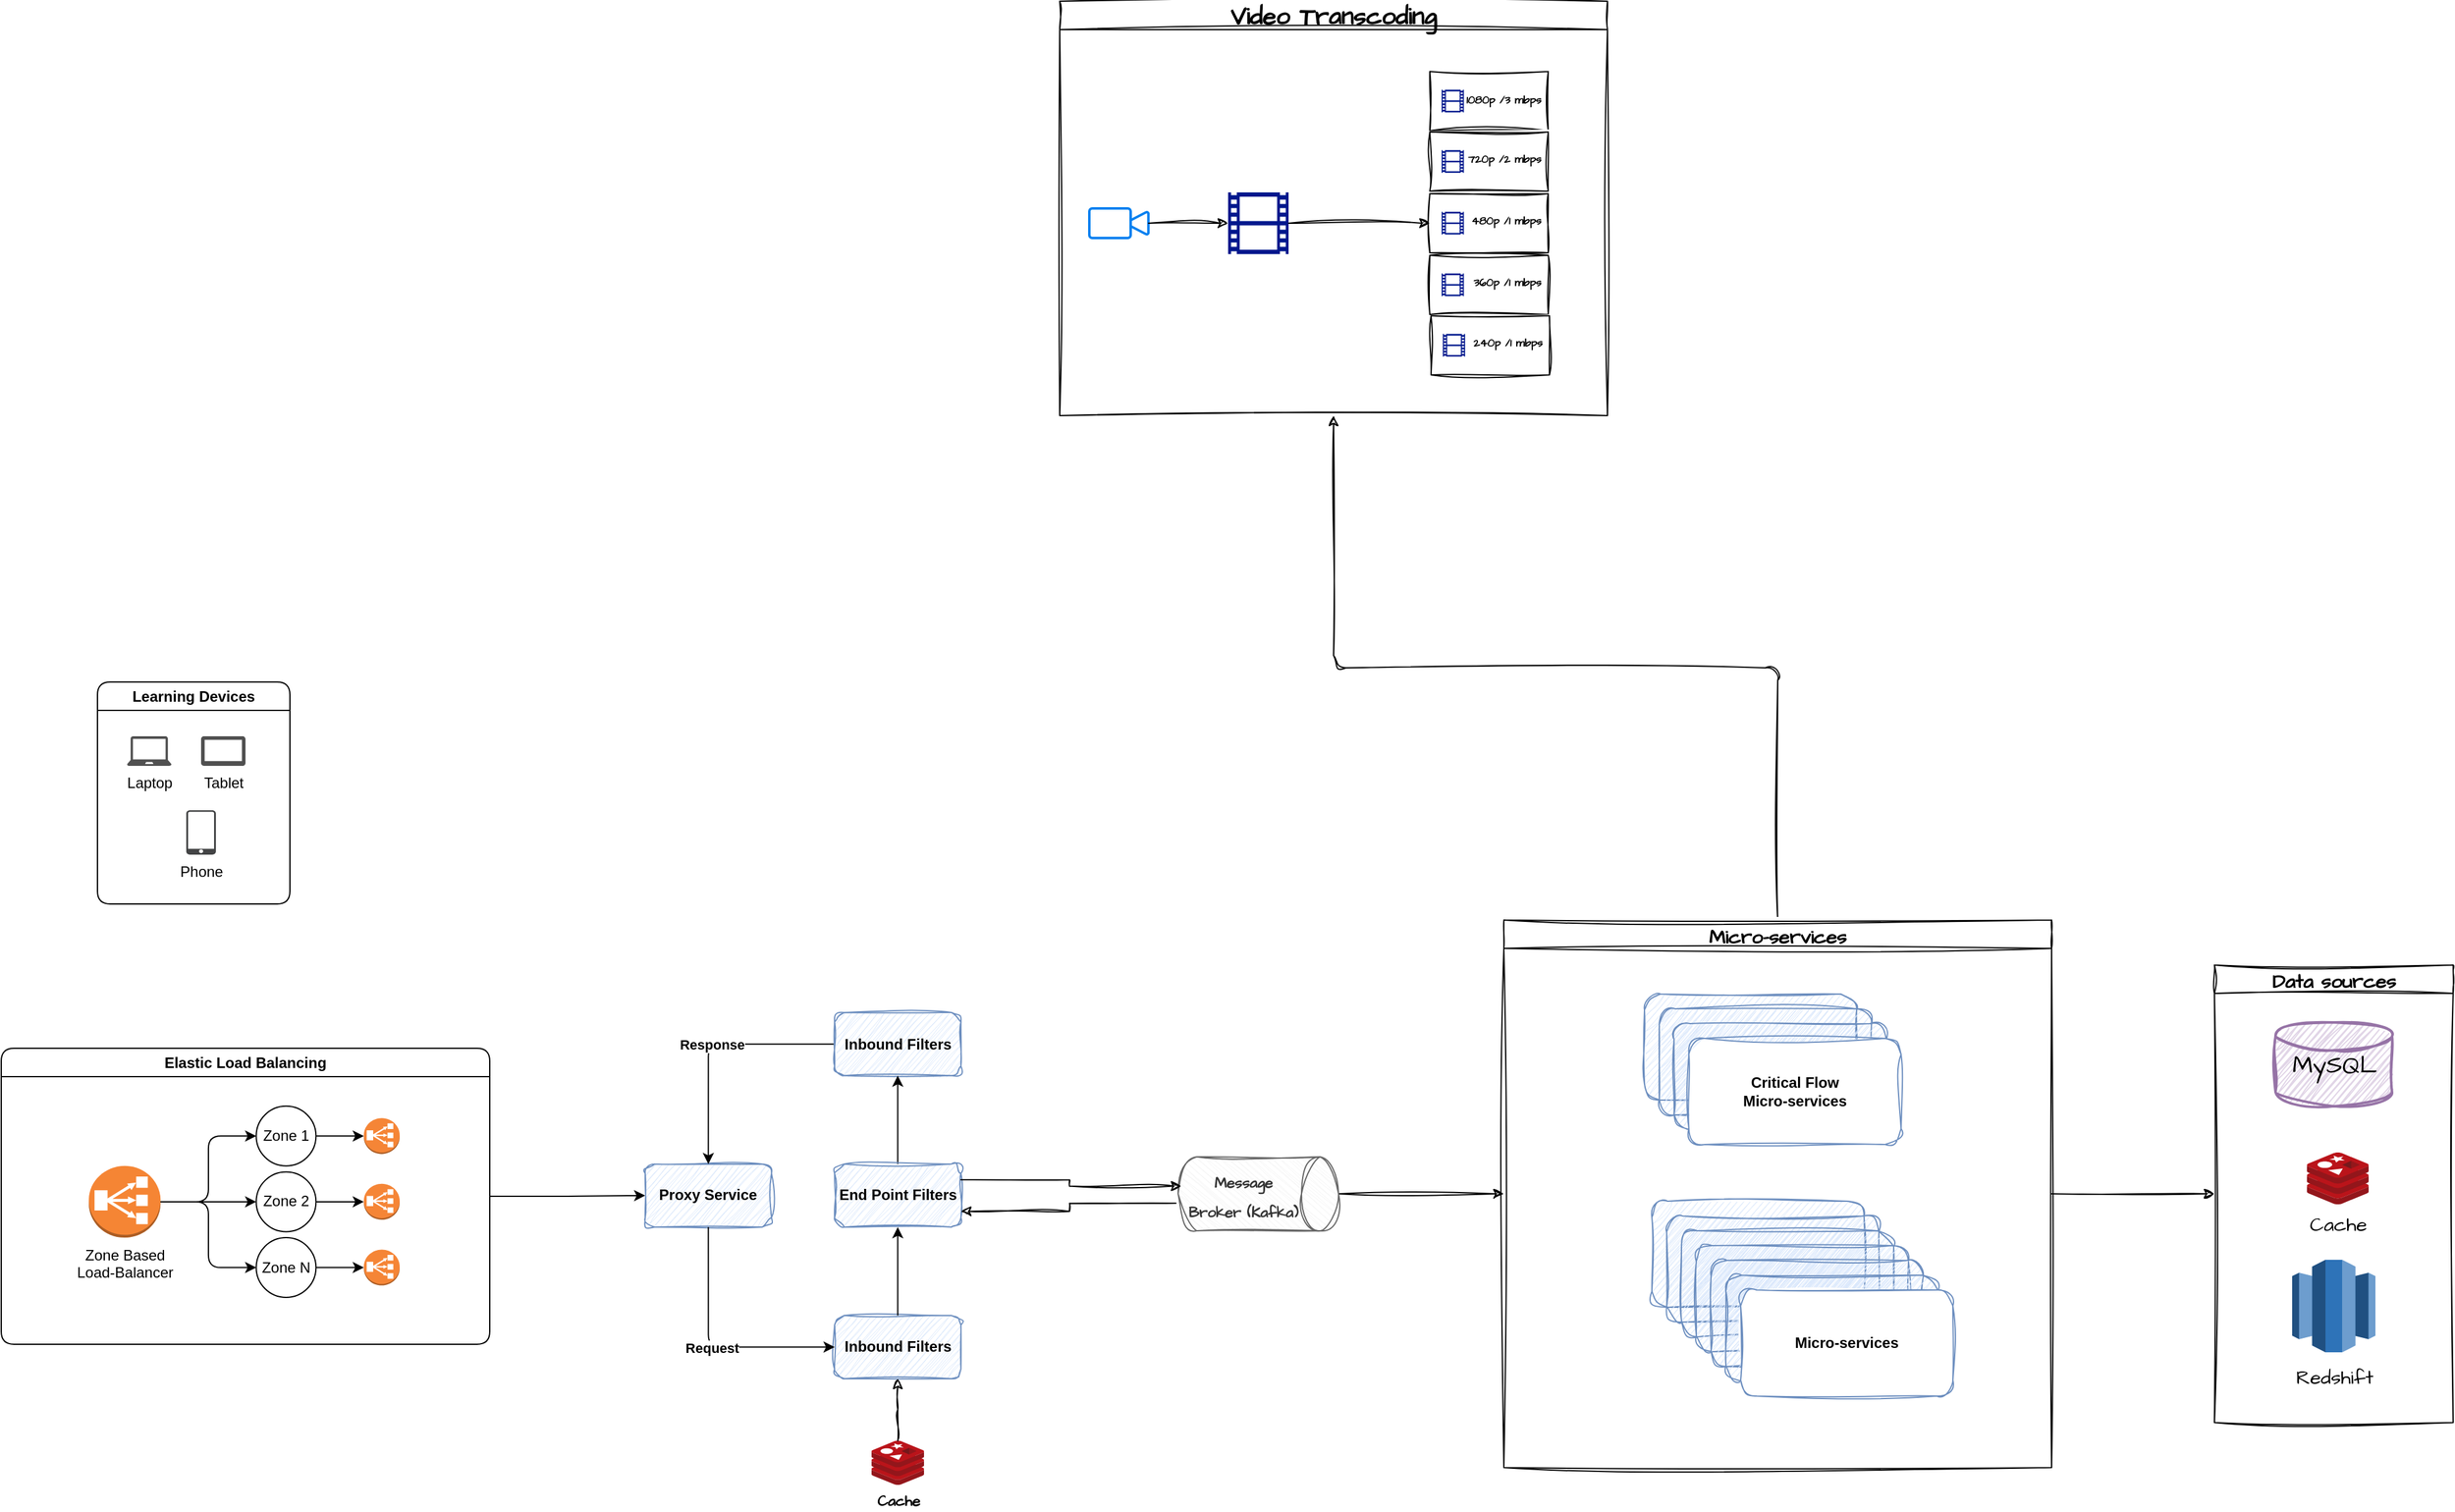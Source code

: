 <mxfile version="22.1.18" type="github">
  <diagram name="Page-1" id="VbFeioPStskT5qOx0-Zx">
    <mxGraphModel dx="2943" dy="2090" grid="1" gridSize="12" guides="1" tooltips="1" connect="1" arrows="1" fold="1" page="1" pageScale="1" pageWidth="850" pageHeight="1100" math="0" shadow="0">
      <root>
        <mxCell id="0" />
        <mxCell id="1" parent="0" />
        <mxCell id="Sxqkspv0LIIan3AOKL-r-10" value="Learning Devices" style="swimlane;whiteSpace=wrap;html=1;rounded=1;" vertex="1" parent="1">
          <mxGeometry x="-192" y="204" width="156" height="180" as="geometry" />
        </mxCell>
        <mxCell id="Sxqkspv0LIIan3AOKL-r-15" value="" style="group;rounded=1;movable=1;resizable=1;rotatable=1;deletable=1;editable=1;locked=0;connectable=1;" vertex="1" connectable="0" parent="Sxqkspv0LIIan3AOKL-r-10">
          <mxGeometry x="24" y="44" width="108" height="96" as="geometry" />
        </mxCell>
        <mxCell id="Sxqkspv0LIIan3AOKL-r-11" value="Laptop" style="sketch=0;pointerEvents=1;shadow=0;dashed=0;html=1;strokeColor=none;fillColor=#505050;labelPosition=center;verticalLabelPosition=bottom;verticalAlign=top;outlineConnect=0;align=center;shape=mxgraph.office.devices.laptop;rounded=1;" vertex="1" parent="Sxqkspv0LIIan3AOKL-r-15">
          <mxGeometry width="36" height="24" as="geometry" />
        </mxCell>
        <mxCell id="Sxqkspv0LIIan3AOKL-r-12" value="Tablet" style="sketch=0;pointerEvents=1;shadow=0;dashed=0;html=1;strokeColor=none;fillColor=#505050;labelPosition=center;verticalLabelPosition=bottom;verticalAlign=top;outlineConnect=0;align=center;shape=mxgraph.office.devices.tablet_android;rounded=1;" vertex="1" parent="Sxqkspv0LIIan3AOKL-r-15">
          <mxGeometry x="60" width="36" height="24" as="geometry" />
        </mxCell>
        <mxCell id="Sxqkspv0LIIan3AOKL-r-13" value="Phone" style="sketch=0;pointerEvents=1;shadow=0;dashed=0;html=1;strokeColor=none;fillColor=#434445;aspect=fixed;labelPosition=center;verticalLabelPosition=bottom;verticalAlign=top;align=center;outlineConnect=0;shape=mxgraph.vvd.phone;rounded=1;" vertex="1" parent="Sxqkspv0LIIan3AOKL-r-15">
          <mxGeometry x="48" y="60" width="24" height="36" as="geometry" />
        </mxCell>
        <mxCell id="Sxqkspv0LIIan3AOKL-r-42" style="edgeStyle=orthogonalEdgeStyle;rounded=1;orthogonalLoop=1;jettySize=auto;html=1;entryX=0;entryY=0.5;entryDx=0;entryDy=0;" edge="1" parent="1" source="Sxqkspv0LIIan3AOKL-r-21" target="Sxqkspv0LIIan3AOKL-r-41">
          <mxGeometry relative="1" as="geometry" />
        </mxCell>
        <mxCell id="Sxqkspv0LIIan3AOKL-r-21" value="Elastic Load Balancing" style="swimlane;whiteSpace=wrap;html=1;rounded=1;movable=1;resizable=1;rotatable=1;deletable=1;editable=1;locked=0;connectable=1;" vertex="1" parent="1">
          <mxGeometry x="-270" y="501" width="396" height="240" as="geometry" />
        </mxCell>
        <mxCell id="Sxqkspv0LIIan3AOKL-r-59" value="" style="group;movable=1;resizable=1;rotatable=1;deletable=1;editable=1;locked=0;connectable=1;" vertex="1" connectable="0" parent="Sxqkspv0LIIan3AOKL-r-21">
          <mxGeometry x="71" y="46.92" width="252" height="155.08" as="geometry" />
        </mxCell>
        <mxCell id="Sxqkspv0LIIan3AOKL-r-17" value="Zone Based &lt;br&gt;Load-Balancer" style="outlineConnect=0;dashed=0;verticalLabelPosition=bottom;verticalAlign=top;align=center;html=1;shape=mxgraph.aws3.classic_load_balancer;fillColor=#F58534;gradientColor=none;rounded=1;movable=1;resizable=1;rotatable=1;deletable=1;editable=1;locked=0;connectable=1;" vertex="1" parent="Sxqkspv0LIIan3AOKL-r-59">
          <mxGeometry y="48.462" width="58.154" height="58.155" as="geometry" />
        </mxCell>
        <mxCell id="Sxqkspv0LIIan3AOKL-r-26" style="edgeStyle=orthogonalEdgeStyle;rounded=1;orthogonalLoop=1;jettySize=auto;html=1;entryX=0;entryY=0.5;entryDx=0;entryDy=0;curved=0;movable=1;resizable=1;rotatable=1;deletable=1;editable=1;locked=0;connectable=1;" edge="1" parent="Sxqkspv0LIIan3AOKL-r-59" source="Sxqkspv0LIIan3AOKL-r-17" target="Sxqkspv0LIIan3AOKL-r-22">
          <mxGeometry relative="1" as="geometry" />
        </mxCell>
        <mxCell id="Sxqkspv0LIIan3AOKL-r-28" style="edgeStyle=orthogonalEdgeStyle;rounded=1;orthogonalLoop=1;jettySize=auto;html=1;entryX=0;entryY=0.5;entryDx=0;entryDy=0;movable=1;resizable=1;rotatable=1;deletable=1;editable=1;locked=0;connectable=1;" edge="1" parent="Sxqkspv0LIIan3AOKL-r-59" source="Sxqkspv0LIIan3AOKL-r-17" target="Sxqkspv0LIIan3AOKL-r-23">
          <mxGeometry relative="1" as="geometry" />
        </mxCell>
        <mxCell id="Sxqkspv0LIIan3AOKL-r-29" style="edgeStyle=orthogonalEdgeStyle;rounded=1;orthogonalLoop=1;jettySize=auto;html=1;entryX=0;entryY=0.5;entryDx=0;entryDy=0;movable=1;resizable=1;rotatable=1;deletable=1;editable=1;locked=0;connectable=1;" edge="1" parent="Sxqkspv0LIIan3AOKL-r-59" source="Sxqkspv0LIIan3AOKL-r-17" target="Sxqkspv0LIIan3AOKL-r-24">
          <mxGeometry relative="1" as="geometry" />
        </mxCell>
        <mxCell id="Sxqkspv0LIIan3AOKL-r-55" value="" style="group" vertex="1" connectable="0" parent="Sxqkspv0LIIan3AOKL-r-59">
          <mxGeometry x="135.692" y="53.309" width="116.308" height="48.462" as="geometry" />
        </mxCell>
        <mxCell id="Sxqkspv0LIIan3AOKL-r-32" value="" style="outlineConnect=0;dashed=0;verticalLabelPosition=bottom;verticalAlign=top;align=center;html=1;shape=mxgraph.aws3.classic_load_balancer;fillColor=#F58536;gradientColor=none;rounded=1;movable=1;resizable=1;rotatable=1;deletable=1;editable=1;locked=0;connectable=1;" vertex="1" parent="Sxqkspv0LIIan3AOKL-r-55">
          <mxGeometry x="87.231" y="9.693" width="29.077" height="29.078" as="geometry" />
        </mxCell>
        <mxCell id="Sxqkspv0LIIan3AOKL-r-23" value="Zone 2" style="ellipse;whiteSpace=wrap;html=1;aspect=fixed;rounded=1;movable=1;resizable=1;rotatable=1;deletable=1;editable=1;locked=0;connectable=1;" vertex="1" parent="Sxqkspv0LIIan3AOKL-r-55">
          <mxGeometry width="48.462" height="48.462" as="geometry" />
        </mxCell>
        <mxCell id="Sxqkspv0LIIan3AOKL-r-34" style="edgeStyle=orthogonalEdgeStyle;rounded=1;orthogonalLoop=1;jettySize=auto;html=1;entryX=0;entryY=0.5;entryDx=0;entryDy=0;entryPerimeter=0;movable=1;resizable=1;rotatable=1;deletable=1;editable=1;locked=0;connectable=1;" edge="1" parent="Sxqkspv0LIIan3AOKL-r-55" source="Sxqkspv0LIIan3AOKL-r-23" target="Sxqkspv0LIIan3AOKL-r-32">
          <mxGeometry relative="1" as="geometry" />
        </mxCell>
        <mxCell id="Sxqkspv0LIIan3AOKL-r-56" value="" style="group" vertex="1" connectable="0" parent="Sxqkspv0LIIan3AOKL-r-59">
          <mxGeometry x="135.692" y="106.618" width="116.308" height="48.462" as="geometry" />
        </mxCell>
        <mxCell id="Sxqkspv0LIIan3AOKL-r-31" value="" style="outlineConnect=0;dashed=0;verticalLabelPosition=bottom;verticalAlign=top;align=center;html=1;shape=mxgraph.aws3.classic_load_balancer;fillColor=#F58536;gradientColor=none;rounded=1;movable=1;resizable=1;rotatable=1;deletable=1;editable=1;locked=0;connectable=1;" vertex="1" parent="Sxqkspv0LIIan3AOKL-r-56">
          <mxGeometry x="87.231" y="9.693" width="29.077" height="29.078" as="geometry" />
        </mxCell>
        <mxCell id="Sxqkspv0LIIan3AOKL-r-24" value="Zone N" style="ellipse;whiteSpace=wrap;html=1;aspect=fixed;rounded=1;movable=1;resizable=1;rotatable=1;deletable=1;editable=1;locked=0;connectable=1;" vertex="1" parent="Sxqkspv0LIIan3AOKL-r-56">
          <mxGeometry width="48.462" height="48.462" as="geometry" />
        </mxCell>
        <mxCell id="Sxqkspv0LIIan3AOKL-r-35" style="edgeStyle=orthogonalEdgeStyle;rounded=1;orthogonalLoop=1;jettySize=auto;html=1;entryX=0;entryY=0.5;entryDx=0;entryDy=0;entryPerimeter=0;movable=1;resizable=1;rotatable=1;deletable=1;editable=1;locked=0;connectable=1;" edge="1" parent="Sxqkspv0LIIan3AOKL-r-56" source="Sxqkspv0LIIan3AOKL-r-24" target="Sxqkspv0LIIan3AOKL-r-31">
          <mxGeometry relative="1" as="geometry" />
        </mxCell>
        <mxCell id="Sxqkspv0LIIan3AOKL-r-57" value="" style="group" vertex="1" connectable="0" parent="Sxqkspv0LIIan3AOKL-r-59">
          <mxGeometry x="135.692" width="116.308" height="48.462" as="geometry" />
        </mxCell>
        <mxCell id="Sxqkspv0LIIan3AOKL-r-30" value="" style="outlineConnect=0;dashed=0;verticalLabelPosition=bottom;verticalAlign=top;align=center;html=1;shape=mxgraph.aws3.classic_load_balancer;fillColor=#F58536;gradientColor=none;rounded=1;movable=1;resizable=1;rotatable=1;deletable=1;editable=1;locked=0;connectable=1;" vertex="1" parent="Sxqkspv0LIIan3AOKL-r-57">
          <mxGeometry x="87.231" y="9.693" width="29.077" height="29.078" as="geometry" />
        </mxCell>
        <mxCell id="Sxqkspv0LIIan3AOKL-r-22" value="Zone 1" style="ellipse;whiteSpace=wrap;html=1;aspect=fixed;rounded=1;movable=1;resizable=1;rotatable=1;deletable=1;editable=1;locked=0;connectable=1;" vertex="1" parent="Sxqkspv0LIIan3AOKL-r-57">
          <mxGeometry width="48.462" height="48.462" as="geometry" />
        </mxCell>
        <mxCell id="Sxqkspv0LIIan3AOKL-r-33" style="edgeStyle=orthogonalEdgeStyle;rounded=1;orthogonalLoop=1;jettySize=auto;html=1;entryX=0;entryY=0.5;entryDx=0;entryDy=0;entryPerimeter=0;movable=1;resizable=1;rotatable=1;deletable=1;editable=1;locked=0;connectable=1;" edge="1" parent="Sxqkspv0LIIan3AOKL-r-57" source="Sxqkspv0LIIan3AOKL-r-22" target="Sxqkspv0LIIan3AOKL-r-30">
          <mxGeometry relative="1" as="geometry" />
        </mxCell>
        <mxCell id="Sxqkspv0LIIan3AOKL-r-62" value="" style="group" vertex="1" connectable="0" parent="1">
          <mxGeometry x="252" y="472" width="255.9" height="383" as="geometry" />
        </mxCell>
        <mxCell id="Sxqkspv0LIIan3AOKL-r-60" value="&lt;b&gt;Cache&lt;/b&gt;" style="image;sketch=0;aspect=fixed;html=1;points=[];align=center;fontSize=12;image=img/lib/mscae/Cache_Redis_Product.svg;hachureGap=4;jiggle=2;curveFitting=1;fontFamily=Architects Daughter;fontSource=https%3A%2F%2Ffonts.googleapis.com%2Fcss%3Ffamily%3DArchitects%2BDaughter;" vertex="1" parent="Sxqkspv0LIIan3AOKL-r-62">
          <mxGeometry x="183.395" y="347.174" width="42.65" height="35.826" as="geometry" />
        </mxCell>
        <mxCell id="Sxqkspv0LIIan3AOKL-r-41" value="Proxy Service" style="rounded=1;whiteSpace=wrap;html=1;fillColor=#dae8fc;strokeColor=#6c8ebf;fontStyle=1;sketch=1;curveFitting=1;jiggle=2;" vertex="1" parent="Sxqkspv0LIIan3AOKL-r-62">
          <mxGeometry y="122.833" width="102.36" height="51.18" as="geometry" />
        </mxCell>
        <mxCell id="Sxqkspv0LIIan3AOKL-r-43" value="Inbound Filters" style="rounded=1;whiteSpace=wrap;html=1;fillColor=#dae8fc;strokeColor=#6c8ebf;fontStyle=1;sketch=1;curveFitting=1;jiggle=2;" vertex="1" parent="Sxqkspv0LIIan3AOKL-r-62">
          <mxGeometry x="153.54" y="245.666" width="102.36" height="51.18" as="geometry" />
        </mxCell>
        <mxCell id="Sxqkspv0LIIan3AOKL-r-61" style="edgeStyle=orthogonalEdgeStyle;rounded=0;sketch=1;hachureGap=4;jiggle=2;curveFitting=1;orthogonalLoop=1;jettySize=auto;html=1;entryX=0.5;entryY=1;entryDx=0;entryDy=0;fontFamily=Architects Daughter;fontSource=https%3A%2F%2Ffonts.googleapis.com%2Fcss%3Ffamily%3DArchitects%2BDaughter;fontSize=16;" edge="1" parent="Sxqkspv0LIIan3AOKL-r-62" source="Sxqkspv0LIIan3AOKL-r-60" target="Sxqkspv0LIIan3AOKL-r-43">
          <mxGeometry relative="1" as="geometry" />
        </mxCell>
        <mxCell id="Sxqkspv0LIIan3AOKL-r-45" style="edgeStyle=orthogonalEdgeStyle;rounded=1;orthogonalLoop=1;jettySize=auto;html=1;entryX=0;entryY=0.5;entryDx=0;entryDy=0;exitX=0.5;exitY=1;exitDx=0;exitDy=0;" edge="1" parent="Sxqkspv0LIIan3AOKL-r-62" source="Sxqkspv0LIIan3AOKL-r-41" target="Sxqkspv0LIIan3AOKL-r-43">
          <mxGeometry relative="1" as="geometry" />
        </mxCell>
        <mxCell id="Sxqkspv0LIIan3AOKL-r-54" value="&lt;b&gt;Request&lt;/b&gt;" style="edgeLabel;html=1;align=center;verticalAlign=middle;resizable=0;points=[];" vertex="1" connectable="0" parent="Sxqkspv0LIIan3AOKL-r-45">
          <mxGeometry relative="1" as="geometry">
            <mxPoint as="offset" />
          </mxGeometry>
        </mxCell>
        <mxCell id="Sxqkspv0LIIan3AOKL-r-47" style="edgeStyle=orthogonalEdgeStyle;rounded=1;orthogonalLoop=1;jettySize=auto;html=1;entryX=0.5;entryY=0;entryDx=0;entryDy=0;" edge="1" parent="Sxqkspv0LIIan3AOKL-r-62" source="Sxqkspv0LIIan3AOKL-r-46" target="Sxqkspv0LIIan3AOKL-r-41">
          <mxGeometry relative="1" as="geometry" />
        </mxCell>
        <mxCell id="Sxqkspv0LIIan3AOKL-r-49" value="Text" style="edgeLabel;html=1;align=center;verticalAlign=middle;resizable=0;points=[];" vertex="1" connectable="0" parent="Sxqkspv0LIIan3AOKL-r-47">
          <mxGeometry relative="1" as="geometry">
            <mxPoint as="offset" />
          </mxGeometry>
        </mxCell>
        <mxCell id="Sxqkspv0LIIan3AOKL-r-50" value="&lt;b&gt;Response&lt;/b&gt;" style="edgeLabel;html=1;align=center;verticalAlign=middle;resizable=0;points=[];" vertex="1" connectable="0" parent="Sxqkspv0LIIan3AOKL-r-47">
          <mxGeometry relative="1" as="geometry">
            <mxPoint as="offset" />
          </mxGeometry>
        </mxCell>
        <mxCell id="Sxqkspv0LIIan3AOKL-r-46" value="Inbound Filters" style="rounded=1;whiteSpace=wrap;html=1;fillColor=#dae8fc;strokeColor=#6c8ebf;fontStyle=1;shadow=0;sketch=1;curveFitting=1;jiggle=2;" vertex="1" parent="Sxqkspv0LIIan3AOKL-r-62">
          <mxGeometry x="153.54" width="102.36" height="51.18" as="geometry" />
        </mxCell>
        <mxCell id="Sxqkspv0LIIan3AOKL-r-53" style="edgeStyle=orthogonalEdgeStyle;rounded=0;orthogonalLoop=1;jettySize=auto;html=1;" edge="1" parent="Sxqkspv0LIIan3AOKL-r-62" source="Sxqkspv0LIIan3AOKL-r-51" target="Sxqkspv0LIIan3AOKL-r-46">
          <mxGeometry relative="1" as="geometry" />
        </mxCell>
        <mxCell id="Sxqkspv0LIIan3AOKL-r-51" value="End Point Filters" style="rounded=1;whiteSpace=wrap;html=1;fillColor=#dae8fc;strokeColor=#6c8ebf;fontStyle=1;sketch=1;curveFitting=1;jiggle=2;" vertex="1" parent="Sxqkspv0LIIan3AOKL-r-62">
          <mxGeometry x="153.54" y="122.833" width="102.36" height="51.18" as="geometry" />
        </mxCell>
        <mxCell id="Sxqkspv0LIIan3AOKL-r-52" style="edgeStyle=orthogonalEdgeStyle;rounded=0;orthogonalLoop=1;jettySize=auto;html=1;entryX=0.5;entryY=1;entryDx=0;entryDy=0;" edge="1" parent="Sxqkspv0LIIan3AOKL-r-62" source="Sxqkspv0LIIan3AOKL-r-43" target="Sxqkspv0LIIan3AOKL-r-51">
          <mxGeometry relative="1" as="geometry" />
        </mxCell>
        <mxCell id="Sxqkspv0LIIan3AOKL-r-142" style="edgeStyle=orthogonalEdgeStyle;rounded=0;sketch=1;hachureGap=4;jiggle=2;curveFitting=1;orthogonalLoop=1;jettySize=auto;html=1;entryX=0;entryY=0.5;entryDx=0;entryDy=0;fontFamily=Architects Daughter;fontSource=https%3A%2F%2Ffonts.googleapis.com%2Fcss%3Ffamily%3DArchitects%2BDaughter;fontSize=16;" edge="1" parent="1" source="Sxqkspv0LIIan3AOKL-r-89" target="Sxqkspv0LIIan3AOKL-r-115">
          <mxGeometry relative="1" as="geometry" />
        </mxCell>
        <mxCell id="Sxqkspv0LIIan3AOKL-r-89" value="&lt;font style=&quot;font-size: 12px;&quot;&gt;&lt;b&gt;Message Broker (Kafka)&lt;/b&gt;&lt;/font&gt;" style="shape=cylinder3;whiteSpace=wrap;html=1;boundedLbl=1;backgroundOutline=1;size=15;sketch=1;hachureGap=4;jiggle=2;curveFitting=1;fontFamily=Architects Daughter;fontSource=https%3A%2F%2Ffonts.googleapis.com%2Fcss%3Ffamily%3DArchitects%2BDaughter;fontSize=20;direction=south;fillColor=#f5f5f5;strokeColor=#666666;fontColor=#333333;" vertex="1" parent="1">
          <mxGeometry x="684" y="589" width="130" height="60" as="geometry" />
        </mxCell>
        <mxCell id="Sxqkspv0LIIan3AOKL-r-91" style="edgeStyle=orthogonalEdgeStyle;rounded=0;sketch=1;hachureGap=4;jiggle=2;curveFitting=1;orthogonalLoop=1;jettySize=auto;html=1;exitX=1;exitY=0.25;exitDx=0;exitDy=0;entryX=0.396;entryY=0.98;entryDx=0;entryDy=0;entryPerimeter=0;fontFamily=Architects Daughter;fontSource=https%3A%2F%2Ffonts.googleapis.com%2Fcss%3Ffamily%3DArchitects%2BDaughter;fontSize=16;" edge="1" parent="1" source="Sxqkspv0LIIan3AOKL-r-51" target="Sxqkspv0LIIan3AOKL-r-89">
          <mxGeometry relative="1" as="geometry" />
        </mxCell>
        <mxCell id="Sxqkspv0LIIan3AOKL-r-92" style="edgeStyle=orthogonalEdgeStyle;rounded=0;sketch=1;hachureGap=4;jiggle=2;curveFitting=1;orthogonalLoop=1;jettySize=auto;html=1;exitX=0.628;exitY=1.014;exitDx=0;exitDy=0;exitPerimeter=0;fontFamily=Architects Daughter;fontSource=https%3A%2F%2Ffonts.googleapis.com%2Fcss%3Ffamily%3DArchitects%2BDaughter;fontSize=16;entryX=1;entryY=0.75;entryDx=0;entryDy=0;" edge="1" parent="1" source="Sxqkspv0LIIan3AOKL-r-89" target="Sxqkspv0LIIan3AOKL-r-51">
          <mxGeometry relative="1" as="geometry">
            <mxPoint x="552" y="636" as="targetPoint" />
          </mxGeometry>
        </mxCell>
        <mxCell id="Sxqkspv0LIIan3AOKL-r-111" value="&lt;font style=&quot;font-size: 16px;&quot;&gt;Data sources&lt;/font&gt;" style="swimlane;whiteSpace=wrap;html=1;sketch=1;hachureGap=4;jiggle=2;curveFitting=1;fontFamily=Architects Daughter;fontSource=https%3A%2F%2Ffonts.googleapis.com%2Fcss%3Ffamily%3DArchitects%2BDaughter;fontSize=20;" vertex="1" parent="1">
          <mxGeometry x="1524" y="433.5" width="193.5" height="371" as="geometry" />
        </mxCell>
        <mxCell id="Sxqkspv0LIIan3AOKL-r-104" value="MySQL" style="strokeWidth=2;html=1;shape=mxgraph.flowchart.database;whiteSpace=wrap;sketch=1;hachureGap=4;jiggle=2;curveFitting=1;fontFamily=Architects Daughter;fontSource=https%3A%2F%2Ffonts.googleapis.com%2Fcss%3Ffamily%3DArchitects%2BDaughter;fontSize=20;fillColor=#e1d5e7;strokeColor=#9673a6;" vertex="1" parent="Sxqkspv0LIIan3AOKL-r-111">
          <mxGeometry x="49.5" y="46.5" width="94.5" height="68" as="geometry" />
        </mxCell>
        <mxCell id="Sxqkspv0LIIan3AOKL-r-106" value="&lt;font style=&quot;font-size: 16px;&quot;&gt;Cache&lt;/font&gt;" style="image;sketch=0;aspect=fixed;html=1;points=[];align=center;fontSize=12;image=img/lib/mscae/Cache_Redis_Product.svg;hachureGap=4;jiggle=2;curveFitting=1;fontFamily=Architects Daughter;fontSource=https%3A%2F%2Ffonts.googleapis.com%2Fcss%3Ffamily%3DArchitects%2BDaughter;" vertex="1" parent="Sxqkspv0LIIan3AOKL-r-111">
          <mxGeometry x="75" y="152" width="50" height="42" as="geometry" />
        </mxCell>
        <mxCell id="Sxqkspv0LIIan3AOKL-r-145" value="&lt;font style=&quot;font-size: 16px;&quot;&gt;Redshift&lt;/font&gt;" style="outlineConnect=0;dashed=0;verticalLabelPosition=bottom;verticalAlign=top;align=center;html=1;shape=mxgraph.aws3.redshift;fillColor=#2E73B8;gradientColor=none;hachureGap=4;fontFamily=Architects Daughter;fontSource=https%3A%2F%2Ffonts.googleapis.com%2Fcss%3Ffamily%3DArchitects%2BDaughter;fontSize=20;" vertex="1" parent="Sxqkspv0LIIan3AOKL-r-111">
          <mxGeometry x="63" y="239" width="67.5" height="75" as="geometry" />
        </mxCell>
        <mxCell id="Sxqkspv0LIIan3AOKL-r-143" style="edgeStyle=orthogonalEdgeStyle;rounded=1;sketch=1;hachureGap=4;jiggle=2;curveFitting=1;orthogonalLoop=1;jettySize=auto;html=1;entryX=0;entryY=0.5;entryDx=0;entryDy=0;fontFamily=Architects Daughter;fontSource=https%3A%2F%2Ffonts.googleapis.com%2Fcss%3Ffamily%3DArchitects%2BDaughter;fontSize=16;curved=0;" edge="1" parent="1" source="Sxqkspv0LIIan3AOKL-r-115" target="Sxqkspv0LIIan3AOKL-r-111">
          <mxGeometry relative="1" as="geometry" />
        </mxCell>
        <mxCell id="Sxqkspv0LIIan3AOKL-r-201" style="edgeStyle=orthogonalEdgeStyle;rounded=1;sketch=1;hachureGap=4;jiggle=2;curveFitting=1;orthogonalLoop=1;jettySize=auto;html=1;entryX=0.5;entryY=1;entryDx=0;entryDy=0;fontFamily=Architects Daughter;fontSource=https%3A%2F%2Ffonts.googleapis.com%2Fcss%3Ffamily%3DArchitects%2BDaughter;fontSize=16;curved=0;" edge="1" parent="1" source="Sxqkspv0LIIan3AOKL-r-115" target="Sxqkspv0LIIan3AOKL-r-161">
          <mxGeometry relative="1" as="geometry" />
        </mxCell>
        <mxCell id="Sxqkspv0LIIan3AOKL-r-115" value="&lt;font style=&quot;font-size: 16px;&quot;&gt;Micro-services&lt;/font&gt;" style="swimlane;whiteSpace=wrap;html=1;sketch=1;hachureGap=4;jiggle=2;curveFitting=1;fontFamily=Architects Daughter;fontSource=https%3A%2F%2Ffonts.googleapis.com%2Fcss%3Ffamily%3DArchitects%2BDaughter;fontSize=20;" vertex="1" parent="1">
          <mxGeometry x="948" y="397" width="444" height="444" as="geometry" />
        </mxCell>
        <mxCell id="Sxqkspv0LIIan3AOKL-r-139" value="" style="group" vertex="1" connectable="0" parent="Sxqkspv0LIIan3AOKL-r-115">
          <mxGeometry x="114" y="60" width="208" height="122" as="geometry" />
        </mxCell>
        <mxCell id="Sxqkspv0LIIan3AOKL-r-81" value="" style="rounded=1;whiteSpace=wrap;html=1;fillColor=#dae8fc;strokeColor=#6c8ebf;fontStyle=1;sketch=1;curveFitting=1;jiggle=2;container=0;" vertex="1" parent="Sxqkspv0LIIan3AOKL-r-139">
          <mxGeometry width="172" height="86" as="geometry" />
        </mxCell>
        <mxCell id="Sxqkspv0LIIan3AOKL-r-82" value="" style="rounded=1;whiteSpace=wrap;html=1;fillColor=#dae8fc;strokeColor=#6c8ebf;fontStyle=1;sketch=1;curveFitting=1;jiggle=2;container=0;" vertex="1" parent="Sxqkspv0LIIan3AOKL-r-139">
          <mxGeometry x="12" y="12" width="172" height="86" as="geometry" />
        </mxCell>
        <mxCell id="Sxqkspv0LIIan3AOKL-r-83" value="" style="rounded=1;whiteSpace=wrap;html=1;fillColor=#dae8fc;strokeColor=#6c8ebf;fontStyle=1;sketch=1;curveFitting=1;jiggle=2;container=0;" vertex="1" parent="Sxqkspv0LIIan3AOKL-r-139">
          <mxGeometry x="24" y="24" width="172" height="86" as="geometry" />
        </mxCell>
        <mxCell id="Sxqkspv0LIIan3AOKL-r-84" value="Critical Flow &lt;br&gt;Micro-services" style="rounded=1;whiteSpace=wrap;html=1;fillColor=default;strokeColor=#6c8ebf;fontStyle=1;sketch=1;curveFitting=1;jiggle=2;container=0;" vertex="1" parent="Sxqkspv0LIIan3AOKL-r-139">
          <mxGeometry x="36" y="36" width="172" height="86" as="geometry" />
        </mxCell>
        <mxCell id="Sxqkspv0LIIan3AOKL-r-140" value="" style="group" vertex="1" connectable="0" parent="Sxqkspv0LIIan3AOKL-r-115">
          <mxGeometry x="120" y="228" width="244" height="158" as="geometry" />
        </mxCell>
        <mxCell id="Sxqkspv0LIIan3AOKL-r-132" value="" style="rounded=1;whiteSpace=wrap;html=1;fillColor=#dae8fc;strokeColor=#6c8ebf;fontStyle=1;sketch=1;curveFitting=1;jiggle=2;container=0;" vertex="1" parent="Sxqkspv0LIIan3AOKL-r-140">
          <mxGeometry width="172" height="86" as="geometry" />
        </mxCell>
        <mxCell id="Sxqkspv0LIIan3AOKL-r-133" value="" style="rounded=1;whiteSpace=wrap;html=1;fillColor=#dae8fc;strokeColor=#6c8ebf;fontStyle=1;sketch=1;curveFitting=1;jiggle=2;container=0;" vertex="1" parent="Sxqkspv0LIIan3AOKL-r-140">
          <mxGeometry x="12" y="12" width="172" height="86" as="geometry" />
        </mxCell>
        <mxCell id="Sxqkspv0LIIan3AOKL-r-134" value="" style="rounded=1;whiteSpace=wrap;html=1;fillColor=#dae8fc;strokeColor=#6c8ebf;fontStyle=1;sketch=1;curveFitting=1;jiggle=2;container=0;" vertex="1" parent="Sxqkspv0LIIan3AOKL-r-140">
          <mxGeometry x="24" y="24" width="172" height="86" as="geometry" />
        </mxCell>
        <mxCell id="Sxqkspv0LIIan3AOKL-r-135" value="" style="rounded=1;whiteSpace=wrap;html=1;fillColor=#dae8fc;strokeColor=#6c8ebf;fontStyle=1;sketch=1;curveFitting=1;jiggle=2;container=0;" vertex="1" parent="Sxqkspv0LIIan3AOKL-r-140">
          <mxGeometry x="36" y="36" width="172" height="86" as="geometry" />
        </mxCell>
        <mxCell id="Sxqkspv0LIIan3AOKL-r-136" value="" style="rounded=1;whiteSpace=wrap;html=1;fillColor=#dae8fc;strokeColor=#6c8ebf;fontStyle=1;sketch=1;curveFitting=1;jiggle=2;container=0;" vertex="1" parent="Sxqkspv0LIIan3AOKL-r-140">
          <mxGeometry x="48" y="48" width="172" height="86" as="geometry" />
        </mxCell>
        <mxCell id="Sxqkspv0LIIan3AOKL-r-137" value="" style="rounded=1;whiteSpace=wrap;html=1;fillColor=#dae8fc;strokeColor=#6c8ebf;fontStyle=1;sketch=1;curveFitting=1;jiggle=2;container=0;" vertex="1" parent="Sxqkspv0LIIan3AOKL-r-140">
          <mxGeometry x="60" y="60" width="172" height="86" as="geometry" />
        </mxCell>
        <mxCell id="Sxqkspv0LIIan3AOKL-r-138" value="Micro-services" style="rounded=1;whiteSpace=wrap;html=1;fillColor=default;strokeColor=#6c8ebf;fontStyle=1;sketch=1;curveFitting=1;jiggle=2;container=0;" vertex="1" parent="Sxqkspv0LIIan3AOKL-r-140">
          <mxGeometry x="72" y="72" width="172" height="86" as="geometry" />
        </mxCell>
        <mxCell id="Sxqkspv0LIIan3AOKL-r-161" value="Video Transcoding" style="swimlane;whiteSpace=wrap;html=1;sketch=1;hachureGap=4;jiggle=2;curveFitting=1;fontFamily=Architects Daughter;fontSource=https%3A%2F%2Ffonts.googleapis.com%2Fcss%3Ffamily%3DArchitects%2BDaughter;fontSize=20;" vertex="1" parent="1">
          <mxGeometry x="588" y="-348" width="444" height="336" as="geometry" />
        </mxCell>
        <mxCell id="Sxqkspv0LIIan3AOKL-r-200" value="" style="group" vertex="1" connectable="0" parent="1">
          <mxGeometry x="612" y="-291" width="373" height="246" as="geometry" />
        </mxCell>
        <mxCell id="Sxqkspv0LIIan3AOKL-r-168" value="" style="html=1;verticalLabelPosition=bottom;align=center;labelBackgroundColor=#ffffff;verticalAlign=top;strokeWidth=2;strokeColor=#0080F0;shadow=0;dashed=0;shape=mxgraph.ios7.icons.video_conversation;hachureGap=4;fontFamily=Architects Daughter;fontSource=https%3A%2F%2Ffonts.googleapis.com%2Fcss%3Ffamily%3DArchitects%2BDaughter;fontSize=20;" vertex="1" parent="Sxqkspv0LIIan3AOKL-r-200">
          <mxGeometry y="111" width="48" height="24" as="geometry" />
        </mxCell>
        <mxCell id="Sxqkspv0LIIan3AOKL-r-169" value="" style="sketch=0;aspect=fixed;pointerEvents=1;shadow=0;dashed=0;html=1;strokeColor=none;labelPosition=center;verticalLabelPosition=bottom;verticalAlign=top;align=center;fillColor=#00188D;shape=mxgraph.mscae.general.video;hachureGap=4;jiggle=2;curveFitting=1;fontFamily=Architects Daughter;fontSource=https%3A%2F%2Ffonts.googleapis.com%2Fcss%3Ffamily%3DArchitects%2BDaughter;fontSize=20;" vertex="1" parent="Sxqkspv0LIIan3AOKL-r-200">
          <mxGeometry x="112.5" y="98" width="49" height="50" as="geometry" />
        </mxCell>
        <mxCell id="Sxqkspv0LIIan3AOKL-r-170" style="edgeStyle=orthogonalEdgeStyle;rounded=1;sketch=1;hachureGap=4;jiggle=2;curveFitting=1;orthogonalLoop=1;jettySize=auto;html=1;entryX=0;entryY=0.5;entryDx=0;entryDy=0;entryPerimeter=0;fontFamily=Architects Daughter;fontSource=https%3A%2F%2Ffonts.googleapis.com%2Fcss%3Ffamily%3DArchitects%2BDaughter;fontSize=16;curved=0;" edge="1" parent="Sxqkspv0LIIan3AOKL-r-200" source="Sxqkspv0LIIan3AOKL-r-168" target="Sxqkspv0LIIan3AOKL-r-169">
          <mxGeometry relative="1" as="geometry" />
        </mxCell>
        <mxCell id="Sxqkspv0LIIan3AOKL-r-198" value="" style="group" vertex="1" connectable="0" parent="Sxqkspv0LIIan3AOKL-r-200">
          <mxGeometry x="276" width="97" height="246" as="geometry" />
        </mxCell>
        <mxCell id="Sxqkspv0LIIan3AOKL-r-177" value="" style="group;rounded=1;" vertex="1" connectable="0" parent="Sxqkspv0LIIan3AOKL-r-198">
          <mxGeometry width="96" height="48" as="geometry" />
        </mxCell>
        <mxCell id="Sxqkspv0LIIan3AOKL-r-181" value="" style="group" vertex="1" connectable="0" parent="Sxqkspv0LIIan3AOKL-r-177">
          <mxGeometry width="96" height="48" as="geometry" />
        </mxCell>
        <mxCell id="Sxqkspv0LIIan3AOKL-r-176" value="&lt;font size=&quot;1&quot;&gt;&lt;sup&gt;&lt;b style=&quot;font-size: 9px;&quot;&gt;1080p /3 mbps&amp;nbsp;&lt;/b&gt;&lt;/sup&gt;&lt;/font&gt;" style="rounded=0;whiteSpace=wrap;html=1;sketch=1;hachureGap=4;jiggle=2;curveFitting=1;fontFamily=Architects Daughter;fontSource=https%3A%2F%2Ffonts.googleapis.com%2Fcss%3Ffamily%3DArchitects%2BDaughter;fontSize=20;align=right;" vertex="1" parent="Sxqkspv0LIIan3AOKL-r-181">
          <mxGeometry width="96" height="48" as="geometry" />
        </mxCell>
        <mxCell id="Sxqkspv0LIIan3AOKL-r-171" value="" style="sketch=0;aspect=fixed;pointerEvents=1;shadow=0;dashed=0;html=1;strokeColor=none;labelPosition=center;verticalLabelPosition=bottom;verticalAlign=top;align=center;fillColor=#00188D;shape=mxgraph.mscae.general.video;hachureGap=4;jiggle=2;curveFitting=1;fontFamily=Architects Daughter;fontSource=https%3A%2F%2Ffonts.googleapis.com%2Fcss%3Ffamily%3DArchitects%2BDaughter;fontSize=20;" vertex="1" parent="Sxqkspv0LIIan3AOKL-r-181">
          <mxGeometry x="9.6" y="14.81" width="18" height="18.37" as="geometry" />
        </mxCell>
        <mxCell id="Sxqkspv0LIIan3AOKL-r-182" value="" style="group;rounded=1;" vertex="1" connectable="0" parent="Sxqkspv0LIIan3AOKL-r-198">
          <mxGeometry y="49" width="96" height="48" as="geometry" />
        </mxCell>
        <mxCell id="Sxqkspv0LIIan3AOKL-r-183" value="" style="group" vertex="1" connectable="0" parent="Sxqkspv0LIIan3AOKL-r-182">
          <mxGeometry width="96" height="48" as="geometry" />
        </mxCell>
        <mxCell id="Sxqkspv0LIIan3AOKL-r-184" value="&lt;sup&gt;&lt;b&gt;&lt;font style=&quot;font-size: 9px;&quot;&gt;720p /2 mbps&amp;nbsp;&lt;/font&gt;&lt;/b&gt;&lt;/sup&gt;" style="rounded=0;whiteSpace=wrap;html=1;sketch=1;hachureGap=4;jiggle=2;curveFitting=1;fontFamily=Architects Daughter;fontSource=https%3A%2F%2Ffonts.googleapis.com%2Fcss%3Ffamily%3DArchitects%2BDaughter;fontSize=20;align=right;" vertex="1" parent="Sxqkspv0LIIan3AOKL-r-183">
          <mxGeometry width="96" height="48" as="geometry" />
        </mxCell>
        <mxCell id="Sxqkspv0LIIan3AOKL-r-185" value="" style="sketch=0;aspect=fixed;pointerEvents=1;shadow=0;dashed=0;html=1;strokeColor=none;labelPosition=center;verticalLabelPosition=bottom;verticalAlign=top;align=center;fillColor=#00188D;shape=mxgraph.mscae.general.video;hachureGap=4;jiggle=2;curveFitting=1;fontFamily=Architects Daughter;fontSource=https%3A%2F%2Ffonts.googleapis.com%2Fcss%3Ffamily%3DArchitects%2BDaughter;fontSize=20;" vertex="1" parent="Sxqkspv0LIIan3AOKL-r-183">
          <mxGeometry x="9.6" y="14.81" width="18" height="18.37" as="geometry" />
        </mxCell>
        <mxCell id="Sxqkspv0LIIan3AOKL-r-186" value="" style="group;rounded=1;" vertex="1" connectable="0" parent="Sxqkspv0LIIan3AOKL-r-198">
          <mxGeometry y="99" width="96" height="48" as="geometry" />
        </mxCell>
        <mxCell id="Sxqkspv0LIIan3AOKL-r-187" value="" style="group" vertex="1" connectable="0" parent="Sxqkspv0LIIan3AOKL-r-186">
          <mxGeometry width="96" height="48" as="geometry" />
        </mxCell>
        <mxCell id="Sxqkspv0LIIan3AOKL-r-188" value="&lt;sup&gt;&lt;b&gt;&lt;font style=&quot;font-size: 9px;&quot;&gt;480p /1 mbps&amp;nbsp;&lt;/font&gt;&lt;/b&gt;&lt;/sup&gt;" style="rounded=0;whiteSpace=wrap;html=1;sketch=1;hachureGap=4;jiggle=2;curveFitting=1;fontFamily=Architects Daughter;fontSource=https%3A%2F%2Ffonts.googleapis.com%2Fcss%3Ffamily%3DArchitects%2BDaughter;fontSize=20;align=right;" vertex="1" parent="Sxqkspv0LIIan3AOKL-r-187">
          <mxGeometry width="96" height="48" as="geometry" />
        </mxCell>
        <mxCell id="Sxqkspv0LIIan3AOKL-r-189" value="" style="sketch=0;aspect=fixed;pointerEvents=1;shadow=0;dashed=0;html=1;strokeColor=none;labelPosition=center;verticalLabelPosition=bottom;verticalAlign=top;align=center;fillColor=#00188D;shape=mxgraph.mscae.general.video;hachureGap=4;jiggle=2;curveFitting=1;fontFamily=Architects Daughter;fontSource=https%3A%2F%2Ffonts.googleapis.com%2Fcss%3Ffamily%3DArchitects%2BDaughter;fontSize=20;" vertex="1" parent="Sxqkspv0LIIan3AOKL-r-187">
          <mxGeometry x="9.6" y="14.81" width="18" height="18.37" as="geometry" />
        </mxCell>
        <mxCell id="Sxqkspv0LIIan3AOKL-r-190" value="" style="group;rounded=1;" vertex="1" connectable="0" parent="Sxqkspv0LIIan3AOKL-r-198">
          <mxGeometry y="149" width="96" height="48" as="geometry" />
        </mxCell>
        <mxCell id="Sxqkspv0LIIan3AOKL-r-191" value="" style="group" vertex="1" connectable="0" parent="Sxqkspv0LIIan3AOKL-r-190">
          <mxGeometry width="96" height="48" as="geometry" />
        </mxCell>
        <mxCell id="Sxqkspv0LIIan3AOKL-r-192" value="&lt;sup&gt;&lt;b&gt;&lt;font style=&quot;font-size: 9px;&quot;&gt;360p /1 mbps&amp;nbsp;&lt;/font&gt;&lt;/b&gt;&lt;/sup&gt;" style="rounded=0;whiteSpace=wrap;html=1;sketch=1;hachureGap=4;jiggle=2;curveFitting=1;fontFamily=Architects Daughter;fontSource=https%3A%2F%2Ffonts.googleapis.com%2Fcss%3Ffamily%3DArchitects%2BDaughter;fontSize=20;align=right;" vertex="1" parent="Sxqkspv0LIIan3AOKL-r-191">
          <mxGeometry width="96" height="48" as="geometry" />
        </mxCell>
        <mxCell id="Sxqkspv0LIIan3AOKL-r-193" value="" style="sketch=0;aspect=fixed;pointerEvents=1;shadow=0;dashed=0;html=1;strokeColor=none;labelPosition=center;verticalLabelPosition=bottom;verticalAlign=top;align=center;fillColor=#00188D;shape=mxgraph.mscae.general.video;hachureGap=4;jiggle=2;curveFitting=1;fontFamily=Architects Daughter;fontSource=https%3A%2F%2Ffonts.googleapis.com%2Fcss%3Ffamily%3DArchitects%2BDaughter;fontSize=20;" vertex="1" parent="Sxqkspv0LIIan3AOKL-r-191">
          <mxGeometry x="9.6" y="14.81" width="18" height="18.37" as="geometry" />
        </mxCell>
        <mxCell id="Sxqkspv0LIIan3AOKL-r-194" value="" style="group;rounded=1;" vertex="1" connectable="0" parent="Sxqkspv0LIIan3AOKL-r-198">
          <mxGeometry x="1" y="198" width="96" height="48" as="geometry" />
        </mxCell>
        <mxCell id="Sxqkspv0LIIan3AOKL-r-195" value="" style="group" vertex="1" connectable="0" parent="Sxqkspv0LIIan3AOKL-r-194">
          <mxGeometry width="96" height="48" as="geometry" />
        </mxCell>
        <mxCell id="Sxqkspv0LIIan3AOKL-r-196" value="&lt;sup&gt;&lt;b&gt;&lt;font style=&quot;font-size: 9px;&quot;&gt;240p /1 mbps&amp;nbsp;&lt;/font&gt;&lt;/b&gt;&lt;/sup&gt;" style="rounded=0;whiteSpace=wrap;html=1;sketch=1;hachureGap=4;jiggle=2;curveFitting=1;fontFamily=Architects Daughter;fontSource=https%3A%2F%2Ffonts.googleapis.com%2Fcss%3Ffamily%3DArchitects%2BDaughter;fontSize=20;align=right;" vertex="1" parent="Sxqkspv0LIIan3AOKL-r-195">
          <mxGeometry width="96" height="48" as="geometry" />
        </mxCell>
        <mxCell id="Sxqkspv0LIIan3AOKL-r-197" value="" style="sketch=0;aspect=fixed;pointerEvents=1;shadow=0;dashed=0;html=1;strokeColor=none;labelPosition=center;verticalLabelPosition=bottom;verticalAlign=top;align=center;fillColor=#00188D;shape=mxgraph.mscae.general.video;hachureGap=4;jiggle=2;curveFitting=1;fontFamily=Architects Daughter;fontSource=https%3A%2F%2Ffonts.googleapis.com%2Fcss%3Ffamily%3DArchitects%2BDaughter;fontSize=20;" vertex="1" parent="Sxqkspv0LIIan3AOKL-r-195">
          <mxGeometry x="9.6" y="14.81" width="18" height="18.37" as="geometry" />
        </mxCell>
        <mxCell id="Sxqkspv0LIIan3AOKL-r-199" style="edgeStyle=orthogonalEdgeStyle;rounded=0;sketch=1;hachureGap=4;jiggle=2;curveFitting=1;orthogonalLoop=1;jettySize=auto;html=1;entryX=0;entryY=0.5;entryDx=0;entryDy=0;fontFamily=Architects Daughter;fontSource=https%3A%2F%2Ffonts.googleapis.com%2Fcss%3Ffamily%3DArchitects%2BDaughter;fontSize=16;" edge="1" parent="Sxqkspv0LIIan3AOKL-r-200" source="Sxqkspv0LIIan3AOKL-r-169" target="Sxqkspv0LIIan3AOKL-r-188">
          <mxGeometry relative="1" as="geometry" />
        </mxCell>
      </root>
    </mxGraphModel>
  </diagram>
</mxfile>
